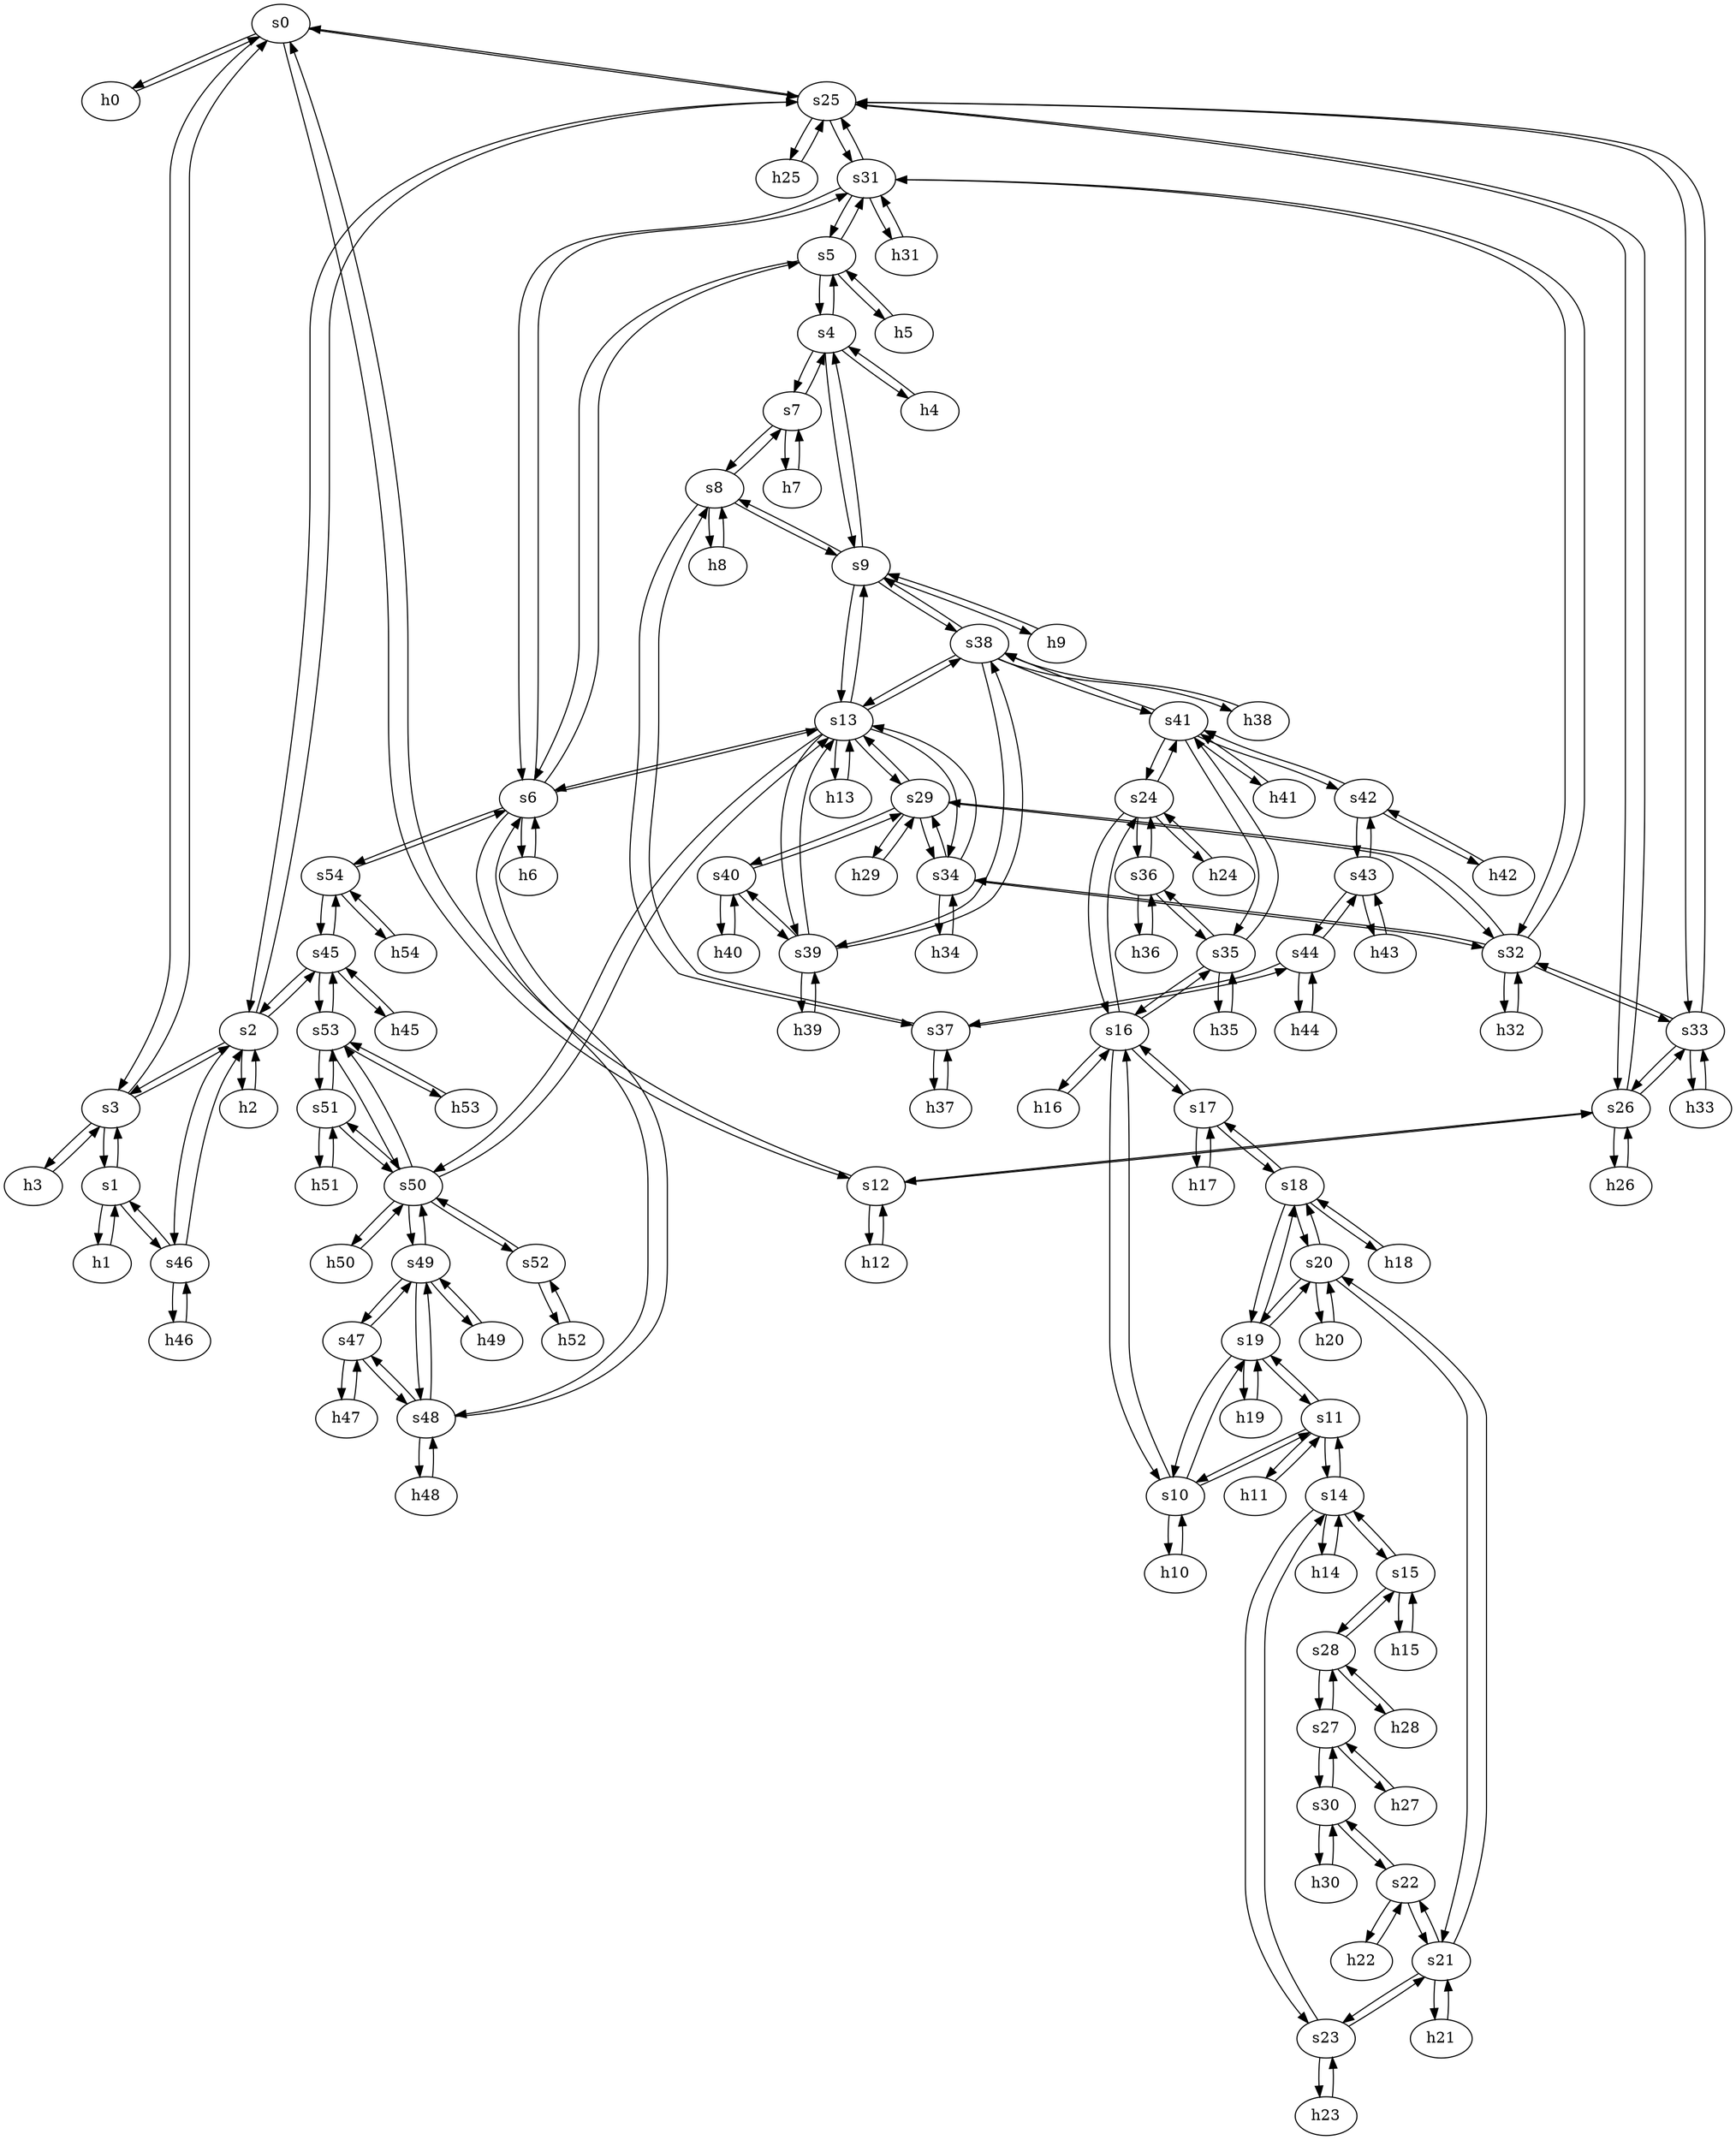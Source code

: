 strict digraph "Hibernia Atlantic " {
	s0	 [id=0,
		type=switch];
	h0	 [ip="111.0.0.0",
		mac="00:00:00:00:0:0",
		type=host];
	s0 -> h0	 [capacity="1Gbps",
		cost=1,
		dst_port=1,
		src_port=1];
	s25	 [id=25,
		type=switch];
	s0 -> s25	 [capacity="1Gbps",
		cost=1,
		dst_port=2,
		src_port=2];
	s3	 [id=3,
		type=switch];
	s0 -> s3	 [capacity="1Gbps",
		cost=1,
		dst_port=2,
		src_port=3];
	s12	 [id=12,
		type=switch];
	s0 -> s12	 [capacity="1Gbps",
		cost=1,
		dst_port=2,
		src_port=4];
	s7	 [id=7,
		type=switch];
	s8	 [id=8,
		type=switch];
	s7 -> s8	 [capacity="1Gbps",
		cost=1,
		dst_port=2,
		src_port=3];
	s4	 [id=4,
		type=switch];
	s7 -> s4	 [capacity="1Gbps",
		cost=1,
		dst_port=4,
		src_port=2];
	h7	 [ip="111.0.7.7",
		mac="00:00:00:00:7:7",
		type=host];
	s7 -> h7	 [capacity="1Gbps",
		cost=1,
		dst_port=1,
		src_port=1];
	h20	 [ip="111.0.20.20",
		mac="00:00:00:00:20:20",
		type=host];
	s20	 [id=20,
		type=switch];
	h20 -> s20	 [capacity="1Gbps",
		cost=1,
		dst_port=1,
		src_port=1];
	h47	 [ip="111.0.47.47",
		mac="00:00:00:00:47:47",
		type=host];
	s47	 [id=47,
		type=switch];
	h47 -> s47	 [capacity="1Gbps",
		cost=1,
		dst_port=1,
		src_port=1];
	h46	 [ip="111.0.46.46",
		mac="00:00:00:00:46:46",
		type=host];
	s46	 [id=46,
		type=switch];
	h46 -> s46	 [capacity="1Gbps",
		cost=1,
		dst_port=1,
		src_port=1];
	h45	 [ip="111.0.45.45",
		mac="00:00:00:00:45:45",
		type=host];
	s45	 [id=45,
		type=switch];
	h45 -> s45	 [capacity="1Gbps",
		cost=1,
		dst_port=1,
		src_port=1];
	h44	 [ip="111.0.44.44",
		mac="00:00:00:00:44:44",
		type=host];
	s44	 [id=44,
		type=switch];
	h44 -> s44	 [capacity="1Gbps",
		cost=1,
		dst_port=1,
		src_port=1];
	h43	 [ip="111.0.43.43",
		mac="00:00:00:00:43:43",
		type=host];
	s43	 [id=43,
		type=switch];
	h43 -> s43	 [capacity="1Gbps",
		cost=1,
		dst_port=1,
		src_port=1];
	s5	 [id=5,
		type=switch];
	s5 -> s4	 [capacity="1Gbps",
		cost=1,
		dst_port=3,
		src_port=2];
	s31	 [id=31,
		type=switch];
	s5 -> s31	 [capacity="1Gbps",
		cost=1,
		dst_port=2,
		src_port=4];
	h5	 [ip="111.0.5.5",
		mac="00:00:00:00:5:5",
		type=host];
	s5 -> h5	 [capacity="1Gbps",
		cost=1,
		dst_port=1,
		src_port=1];
	s6	 [id=6,
		type=switch];
	s5 -> s6	 [capacity="1Gbps",
		cost=1,
		dst_port=2,
		src_port=3];
	h41	 [ip="111.0.41.41",
		mac="00:00:00:00:41:41",
		type=host];
	s41	 [id=41,
		type=switch];
	h41 -> s41	 [capacity="1Gbps",
		cost=1,
		dst_port=1,
		src_port=1];
	h40	 [ip="111.0.40.40",
		mac="00:00:00:00:40:40",
		type=host];
	s40	 [id=40,
		type=switch];
	h40 -> s40	 [capacity="1Gbps",
		cost=1,
		dst_port=1,
		src_port=1];
	s9	 [id=9,
		type=switch];
	s4 -> s9	 [capacity="1Gbps",
		cost=1,
		dst_port=2,
		src_port=2];
	h4	 [ip="111.0.4.4",
		mac="00:00:00:00:4:4",
		type=host];
	s4 -> h4	 [capacity="1Gbps",
		cost=1,
		dst_port=1,
		src_port=1];
	s4 -> s5	 [capacity="1Gbps",
		cost=1,
		dst_port=2,
		src_port=3];
	s4 -> s7	 [capacity="1Gbps",
		cost=1,
		dst_port=2,
		src_port=4];
	h49	 [ip="111.0.49.49",
		mac="00:00:00:00:49:49",
		type=host];
	s49	 [id=49,
		type=switch];
	h49 -> s49	 [capacity="1Gbps",
		cost=1,
		dst_port=1,
		src_port=1];
	h48	 [ip="111.0.48.48",
		mac="00:00:00:00:48:48",
		type=host];
	s48	 [id=48,
		type=switch];
	h48 -> s48	 [capacity="1Gbps",
		cost=1,
		dst_port=1,
		src_port=1];
	s54	 [id=54,
		type=switch];
	s54 -> s6	 [capacity="1Gbps",
		cost=1,
		dst_port=5,
		src_port=2];
	s54 -> s45	 [capacity="1Gbps",
		cost=1,
		dst_port=4,
		src_port=3];
	h54	 [ip="111.0.54.54",
		mac="00:00:00:00:54:54",
		type=host];
	s54 -> h54	 [capacity="1Gbps",
		cost=1,
		dst_port=1,
		src_port=1];
	s53	 [id=53,
		type=switch];
	h53	 [ip="111.0.53.53",
		mac="00:00:00:00:53:53",
		type=host];
	s53 -> h53	 [capacity="1Gbps",
		cost=1,
		dst_port=1,
		src_port=1];
	s50	 [id=50,
		type=switch];
	s53 -> s50	 [capacity="1Gbps",
		cost=1,
		dst_port=6,
		src_port=3];
	s51	 [id=51,
		type=switch];
	s53 -> s51	 [capacity="1Gbps",
		cost=1,
		dst_port=3,
		src_port=4];
	s53 -> s45	 [capacity="1Gbps",
		cost=1,
		dst_port=3,
		src_port=2];
	s52	 [id=52,
		type=switch];
	s52 -> s50	 [capacity="1Gbps",
		cost=1,
		dst_port=5,
		src_port=2];
	h52	 [ip="111.0.52.52",
		mac="00:00:00:00:52:52",
		type=host];
	s52 -> h52	 [capacity="1Gbps",
		cost=1,
		dst_port=1,
		src_port=1];
	h51	 [ip="111.0.51.51",
		mac="00:00:00:00:51:51",
		type=host];
	s51 -> h51	 [capacity="1Gbps",
		cost=1,
		dst_port=1,
		src_port=1];
	s51 -> s50	 [capacity="1Gbps",
		cost=1,
		dst_port=4,
		src_port=2];
	s51 -> s53	 [capacity="1Gbps",
		cost=1,
		dst_port=4,
		src_port=3];
	h50	 [ip="111.0.50.50",
		mac="00:00:00:00:50:50",
		type=host];
	s50 -> h50	 [capacity="1Gbps",
		cost=1,
		dst_port=1,
		src_port=1];
	s50 -> s52	 [capacity="1Gbps",
		cost=1,
		dst_port=2,
		src_port=5];
	s50 -> s49	 [capacity="1Gbps",
		cost=1,
		dst_port=4,
		src_port=3];
	s50 -> s53	 [capacity="1Gbps",
		cost=1,
		dst_port=3,
		src_port=6];
	s13	 [id=13,
		type=switch];
	s50 -> s13	 [capacity="1Gbps",
		cost=1,
		dst_port=7,
		src_port=2];
	s50 -> s51	 [capacity="1Gbps",
		cost=1,
		dst_port=2,
		src_port=4];
	h54 -> s54	 [capacity="1Gbps",
		cost=1,
		dst_port=1,
		src_port=1];
	h50 -> s50	 [capacity="1Gbps",
		cost=1,
		dst_port=1,
		src_port=1];
	h51 -> s51	 [capacity="1Gbps",
		cost=1,
		dst_port=1,
		src_port=1];
	h52 -> s52	 [capacity="1Gbps",
		cost=1,
		dst_port=1,
		src_port=1];
	h53 -> s53	 [capacity="1Gbps",
		cost=1,
		dst_port=1,
		src_port=1];
	s44 -> s43	 [capacity="1Gbps",
		cost=1,
		dst_port=3,
		src_port=3];
	s37	 [id=37,
		type=switch];
	s44 -> s37	 [capacity="1Gbps",
		cost=1,
		dst_port=3,
		src_port=2];
	s44 -> h44	 [capacity="1Gbps",
		cost=1,
		dst_port=1,
		src_port=1];
	h24	 [ip="111.0.24.24",
		mac="00:00:00:00:24:24",
		type=host];
	s24	 [id=24,
		type=switch];
	h24 -> s24	 [capacity="1Gbps",
		cost=1,
		dst_port=1,
		src_port=1];
	s1	 [id=1,
		type=switch];
	s46 -> s1	 [capacity="1Gbps",
		cost=1,
		dst_port=3,
		src_port=2];
	s46 -> h46	 [capacity="1Gbps",
		cost=1,
		dst_port=1,
		src_port=1];
	s2	 [id=2,
		type=switch];
	s46 -> s2	 [capacity="1Gbps",
		cost=1,
		dst_port=5,
		src_port=3];
	s47 -> s49	 [capacity="1Gbps",
		cost=1,
		dst_port=2,
		src_port=3];
	s47 -> h47	 [capacity="1Gbps",
		cost=1,
		dst_port=1,
		src_port=1];
	s47 -> s48	 [capacity="1Gbps",
		cost=1,
		dst_port=3,
		src_port=2];
	s29	 [id=29,
		type=switch];
	s40 -> s29	 [capacity="1Gbps",
		cost=1,
		dst_port=3,
		src_port=2];
	s40 -> h40	 [capacity="1Gbps",
		cost=1,
		dst_port=1,
		src_port=1];
	s39	 [id=39,
		type=switch];
	s40 -> s39	 [capacity="1Gbps",
		cost=1,
		dst_port=4,
		src_port=3];
	s41 -> s24	 [capacity="1Gbps",
		cost=1,
		dst_port=3,
		src_port=2];
	s42	 [id=42,
		type=switch];
	s41 -> s42	 [capacity="1Gbps",
		cost=1,
		dst_port=2,
		src_port=5];
	s38	 [id=38,
		type=switch];
	s41 -> s38	 [capacity="1Gbps",
		cost=1,
		dst_port=5,
		src_port=4];
	s41 -> h41	 [capacity="1Gbps",
		cost=1,
		dst_port=1,
		src_port=1];
	s35	 [id=35,
		type=switch];
	s41 -> s35	 [capacity="1Gbps",
		cost=1,
		dst_port=3,
		src_port=3];
	s42 -> s41	 [capacity="1Gbps",
		cost=1,
		dst_port=5,
		src_port=2];
	h42	 [ip="111.0.42.42",
		mac="00:00:00:00:42:42",
		type=host];
	s42 -> h42	 [capacity="1Gbps",
		cost=1,
		dst_port=1,
		src_port=1];
	s42 -> s43	 [capacity="1Gbps",
		cost=1,
		dst_port=2,
		src_port=3];
	s43 -> h43	 [capacity="1Gbps",
		cost=1,
		dst_port=1,
		src_port=1];
	s43 -> s42	 [capacity="1Gbps",
		cost=1,
		dst_port=3,
		src_port=2];
	s43 -> s44	 [capacity="1Gbps",
		cost=1,
		dst_port=3,
		src_port=3];
	s48 -> s6	 [capacity="1Gbps",
		cost=1,
		dst_port=3,
		src_port=2];
	s48 -> s49	 [capacity="1Gbps",
		cost=1,
		dst_port=3,
		src_port=4];
	s48 -> h48	 [capacity="1Gbps",
		cost=1,
		dst_port=1,
		src_port=1];
	s48 -> s47	 [capacity="1Gbps",
		cost=1,
		dst_port=2,
		src_port=3];
	s49 -> s50	 [capacity="1Gbps",
		cost=1,
		dst_port=3,
		src_port=4];
	s49 -> h49	 [capacity="1Gbps",
		cost=1,
		dst_port=1,
		src_port=1];
	s49 -> s47	 [capacity="1Gbps",
		cost=1,
		dst_port=3,
		src_port=2];
	s49 -> s48	 [capacity="1Gbps",
		cost=1,
		dst_port=4,
		src_port=3];
	h42 -> s42	 [capacity="1Gbps",
		cost=1,
		dst_port=1,
		src_port=1];
	s45 -> s54	 [capacity="1Gbps",
		cost=1,
		dst_port=3,
		src_port=4];
	s45 -> h45	 [capacity="1Gbps",
		cost=1,
		dst_port=1,
		src_port=1];
	s45 -> s53	 [capacity="1Gbps",
		cost=1,
		dst_port=2,
		src_port=3];
	s45 -> s2	 [capacity="1Gbps",
		cost=1,
		dst_port=4,
		src_port=2];
	s19	 [id=19,
		type=switch];
	s19 -> s20	 [capacity="1Gbps",
		cost=1,
		dst_port=3,
		src_port=5];
	s10	 [id=10,
		type=switch];
	s19 -> s10	 [capacity="1Gbps",
		cost=1,
		dst_port=3,
		src_port=2];
	h19	 [ip="111.0.19.19",
		mac="00:00:00:00:19:19",
		type=host];
	s19 -> h19	 [capacity="1Gbps",
		cost=1,
		dst_port=1,
		src_port=1];
	s11	 [id=11,
		type=switch];
	s19 -> s11	 [capacity="1Gbps",
		cost=1,
		dst_port=3,
		src_port=3];
	s18	 [id=18,
		type=switch];
	s19 -> s18	 [capacity="1Gbps",
		cost=1,
		dst_port=3,
		src_port=4];
	s18 -> s20	 [capacity="1Gbps",
		cost=1,
		dst_port=2,
		src_port=4];
	s17	 [id=17,
		type=switch];
	s18 -> s17	 [capacity="1Gbps",
		cost=1,
		dst_port=3,
		src_port=2];
	h18	 [ip="111.0.18.18",
		mac="00:00:00:00:18:18",
		type=host];
	s18 -> h18	 [capacity="1Gbps",
		cost=1,
		dst_port=1,
		src_port=1];
	s18 -> s19	 [capacity="1Gbps",
		cost=1,
		dst_port=4,
		src_port=3];
	s13 -> s29	 [capacity="1Gbps",
		cost=1,
		dst_port=2,
		src_port=8];
	s34	 [id=34,
		type=switch];
	s13 -> s34	 [capacity="1Gbps",
		cost=1,
		dst_port=2,
		src_port=4];
	s13 -> s38	 [capacity="1Gbps",
		cost=1,
		dst_port=3,
		src_port=5];
	s13 -> s50	 [capacity="1Gbps",
		cost=1,
		dst_port=2,
		src_port=7];
	s13 -> s9	 [capacity="1Gbps",
		cost=1,
		dst_port=4,
		src_port=3];
	s13 -> s39	 [capacity="1Gbps",
		cost=1,
		dst_port=2,
		src_port=6];
	s13 -> s6	 [capacity="1Gbps",
		cost=1,
		dst_port=4,
		src_port=2];
	h13	 [ip="111.0.13.13",
		mac="00:00:00:00:13:13",
		type=host];
	s13 -> h13	 [capacity="1Gbps",
		cost=1,
		dst_port=1,
		src_port=1];
	s26	 [id=26,
		type=switch];
	s12 -> s26	 [capacity="1Gbps",
		cost=1,
		dst_port=2,
		src_port=3];
	s12 -> s0	 [capacity="1Gbps",
		cost=1,
		dst_port=4,
		src_port=2];
	h12	 [ip="111.0.12.12",
		mac="00:00:00:00:12:12",
		type=host];
	s12 -> h12	 [capacity="1Gbps",
		cost=1,
		dst_port=1,
		src_port=1];
	s11 -> s10	 [capacity="1Gbps",
		cost=1,
		dst_port=4,
		src_port=2];
	s14	 [id=14,
		type=switch];
	s11 -> s14	 [capacity="1Gbps",
		cost=1,
		dst_port=2,
		src_port=4];
	s11 -> s19	 [capacity="1Gbps",
		cost=1,
		dst_port=3,
		src_port=3];
	h11	 [ip="111.0.11.11",
		mac="00:00:00:00:11:11",
		type=host];
	s11 -> h11	 [capacity="1Gbps",
		cost=1,
		dst_port=1,
		src_port=1];
	h10	 [ip="111.0.10.10",
		mac="00:00:00:00:10:10",
		type=host];
	s10 -> h10	 [capacity="1Gbps",
		cost=1,
		dst_port=1,
		src_port=1];
	s10 -> s19	 [capacity="1Gbps",
		cost=1,
		dst_port=2,
		src_port=3];
	s10 -> s11	 [capacity="1Gbps",
		cost=1,
		dst_port=2,
		src_port=4];
	s16	 [id=16,
		type=switch];
	s10 -> s16	 [capacity="1Gbps",
		cost=1,
		dst_port=2,
		src_port=2];
	h17	 [ip="111.0.17.17",
		mac="00:00:00:00:17:17",
		type=host];
	s17 -> h17	 [capacity="1Gbps",
		cost=1,
		dst_port=1,
		src_port=1];
	s17 -> s18	 [capacity="1Gbps",
		cost=1,
		dst_port=2,
		src_port=3];
	s17 -> s16	 [capacity="1Gbps",
		cost=1,
		dst_port=4,
		src_port=2];
	s16 -> s24	 [capacity="1Gbps",
		cost=1,
		dst_port=2,
		src_port=3];
	s16 -> s10	 [capacity="1Gbps",
		cost=1,
		dst_port=2,
		src_port=2];
	s16 -> s17	 [capacity="1Gbps",
		cost=1,
		dst_port=2,
		src_port=4];
	s16 -> s35	 [capacity="1Gbps",
		cost=1,
		dst_port=2,
		src_port=5];
	h16	 [ip="111.0.16.16",
		mac="00:00:00:00:16:16",
		type=host];
	s16 -> h16	 [capacity="1Gbps",
		cost=1,
		dst_port=1,
		src_port=1];
	s15	 [id=15,
		type=switch];
	s28	 [id=28,
		type=switch];
	s15 -> s28	 [capacity="1Gbps",
		cost=1,
		dst_port=2,
		src_port=3];
	s15 -> s14	 [capacity="1Gbps",
		cost=1,
		dst_port=3,
		src_port=2];
	h15	 [ip="111.0.15.15",
		mac="00:00:00:00:15:15",
		type=host];
	s15 -> h15	 [capacity="1Gbps",
		cost=1,
		dst_port=1,
		src_port=1];
	s23	 [id=23,
		type=switch];
	s14 -> s23	 [capacity="1Gbps",
		cost=1,
		dst_port=2,
		src_port=4];
	s14 -> s11	 [capacity="1Gbps",
		cost=1,
		dst_port=4,
		src_port=2];
	h14	 [ip="111.0.14.14",
		mac="00:00:00:00:14:14",
		type=host];
	s14 -> h14	 [capacity="1Gbps",
		cost=1,
		dst_port=1,
		src_port=1];
	s14 -> s15	 [capacity="1Gbps",
		cost=1,
		dst_port=2,
		src_port=3];
	h8	 [ip="111.0.8.8",
		mac="00:00:00:00:8:8",
		type=host];
	h8 -> s8	 [capacity="1Gbps",
		cost=1,
		dst_port=1,
		src_port=1];
	h9	 [ip="111.0.9.9",
		mac="00:00:00:00:9:9",
		type=host];
	h9 -> s9	 [capacity="1Gbps",
		cost=1,
		dst_port=1,
		src_port=1];
	h2	 [ip="111.0.2.2",
		mac="00:00:00:00:2:2",
		type=host];
	h2 -> s2	 [capacity="1Gbps",
		cost=1,
		dst_port=1,
		src_port=1];
	h3	 [ip="111.0.3.3",
		mac="00:00:00:00:3:3",
		type=host];
	h3 -> s3	 [capacity="1Gbps",
		cost=1,
		dst_port=1,
		src_port=1];
	h0 -> s0	 [capacity="1Gbps",
		cost=1,
		dst_port=1,
		src_port=1];
	h1	 [ip="111.0.1.1",
		mac="00:00:00:00:1:1",
		type=host];
	h1 -> s1	 [capacity="1Gbps",
		cost=1,
		dst_port=1,
		src_port=1];
	h6	 [ip="111.0.6.6",
		mac="00:00:00:00:6:6",
		type=host];
	h6 -> s6	 [capacity="1Gbps",
		cost=1,
		dst_port=1,
		src_port=1];
	h7 -> s7	 [capacity="1Gbps",
		cost=1,
		dst_port=1,
		src_port=1];
	h4 -> s4	 [capacity="1Gbps",
		cost=1,
		dst_port=1,
		src_port=1];
	h5 -> s5	 [capacity="1Gbps",
		cost=1,
		dst_port=1,
		src_port=1];
	s39 -> s40	 [capacity="1Gbps",
		cost=1,
		dst_port=3,
		src_port=4];
	s39 -> s38	 [capacity="1Gbps",
		cost=1,
		dst_port=4,
		src_port=3];
	h39	 [ip="111.0.39.39",
		mac="00:00:00:00:39:39",
		type=host];
	s39 -> h39	 [capacity="1Gbps",
		cost=1,
		dst_port=1,
		src_port=1];
	s39 -> s13	 [capacity="1Gbps",
		cost=1,
		dst_port=6,
		src_port=2];
	s38 -> s41	 [capacity="1Gbps",
		cost=1,
		dst_port=4,
		src_port=5];
	h38	 [ip="111.0.38.38",
		mac="00:00:00:00:38:38",
		type=host];
	s38 -> h38	 [capacity="1Gbps",
		cost=1,
		dst_port=1,
		src_port=1];
	s38 -> s9	 [capacity="1Gbps",
		cost=1,
		dst_port=5,
		src_port=2];
	s38 -> s39	 [capacity="1Gbps",
		cost=1,
		dst_port=3,
		src_port=4];
	s38 -> s13	 [capacity="1Gbps",
		cost=1,
		dst_port=5,
		src_port=3];
	s35 -> s41	 [capacity="1Gbps",
		cost=1,
		dst_port=3,
		src_port=3];
	h35	 [ip="111.0.35.35",
		mac="00:00:00:00:35:35",
		type=host];
	s35 -> h35	 [capacity="1Gbps",
		cost=1,
		dst_port=1,
		src_port=1];
	s36	 [id=36,
		type=switch];
	s35 -> s36	 [capacity="1Gbps",
		cost=1,
		dst_port=3,
		src_port=4];
	s35 -> s16	 [capacity="1Gbps",
		cost=1,
		dst_port=5,
		src_port=2];
	s34 -> s29	 [capacity="1Gbps",
		cost=1,
		dst_port=5,
		src_port=3];
	s32	 [id=32,
		type=switch];
	s34 -> s32	 [capacity="1Gbps",
		cost=1,
		dst_port=5,
		src_port=4];
	h34	 [ip="111.0.34.34",
		mac="00:00:00:00:34:34",
		type=host];
	s34 -> h34	 [capacity="1Gbps",
		cost=1,
		dst_port=1,
		src_port=1];
	s34 -> s13	 [capacity="1Gbps",
		cost=1,
		dst_port=4,
		src_port=2];
	s37 -> s8	 [capacity="1Gbps",
		cost=1,
		dst_port=4,
		src_port=2];
	h37	 [ip="111.0.37.37",
		mac="00:00:00:00:37:37",
		type=host];
	s37 -> h37	 [capacity="1Gbps",
		cost=1,
		dst_port=1,
		src_port=1];
	s37 -> s44	 [capacity="1Gbps",
		cost=1,
		dst_port=2,
		src_port=3];
	s36 -> s24	 [capacity="1Gbps",
		cost=1,
		dst_port=4,
		src_port=2];
	h36	 [ip="111.0.36.36",
		mac="00:00:00:00:36:36",
		type=host];
	s36 -> h36	 [capacity="1Gbps",
		cost=1,
		dst_port=1,
		src_port=1];
	s36 -> s35	 [capacity="1Gbps",
		cost=1,
		dst_port=4,
		src_port=3];
	h31	 [ip="111.0.31.31",
		mac="00:00:00:00:31:31",
		type=host];
	s31 -> h31	 [capacity="1Gbps",
		cost=1,
		dst_port=1,
		src_port=1];
	s31 -> s6	 [capacity="1Gbps",
		cost=1,
		dst_port=6,
		src_port=3];
	s31 -> s32	 [capacity="1Gbps",
		cost=1,
		dst_port=3,
		src_port=5];
	s31 -> s25	 [capacity="1Gbps",
		cost=1,
		dst_port=6,
		src_port=4];
	s31 -> s5	 [capacity="1Gbps",
		cost=1,
		dst_port=4,
		src_port=2];
	s30	 [id=30,
		type=switch];
	s27	 [id=27,
		type=switch];
	s30 -> s27	 [capacity="1Gbps",
		cost=1,
		dst_port=3,
		src_port=3];
	h30	 [ip="111.0.30.30",
		mac="00:00:00:00:30:30",
		type=host];
	s30 -> h30	 [capacity="1Gbps",
		cost=1,
		dst_port=1,
		src_port=1];
	s22	 [id=22,
		type=switch];
	s30 -> s22	 [capacity="1Gbps",
		cost=1,
		dst_port=3,
		src_port=2];
	s33	 [id=33,
		type=switch];
	s33 -> s26	 [capacity="1Gbps",
		cost=1,
		dst_port=4,
		src_port=3];
	h33	 [ip="111.0.33.33",
		mac="00:00:00:00:33:33",
		type=host];
	s33 -> h33	 [capacity="1Gbps",
		cost=1,
		dst_port=1,
		src_port=1];
	s33 -> s32	 [capacity="1Gbps",
		cost=1,
		dst_port=4,
		src_port=4];
	s33 -> s25	 [capacity="1Gbps",
		cost=1,
		dst_port=4,
		src_port=2];
	s32 -> s29	 [capacity="1Gbps",
		cost=1,
		dst_port=4,
		src_port=2];
	s32 -> s34	 [capacity="1Gbps",
		cost=1,
		dst_port=4,
		src_port=5];
	s32 -> s31	 [capacity="1Gbps",
		cost=1,
		dst_port=5,
		src_port=3];
	h32	 [ip="111.0.32.32",
		mac="00:00:00:00:32:32",
		type=host];
	s32 -> h32	 [capacity="1Gbps",
		cost=1,
		dst_port=1,
		src_port=1];
	s32 -> s33	 [capacity="1Gbps",
		cost=1,
		dst_port=4,
		src_port=4];
	h18 -> s18	 [capacity="1Gbps",
		cost=1,
		dst_port=1,
		src_port=1];
	h19 -> s19	 [capacity="1Gbps",
		cost=1,
		dst_port=1,
		src_port=1];
	h10 -> s10	 [capacity="1Gbps",
		cost=1,
		dst_port=1,
		src_port=1];
	h11 -> s11	 [capacity="1Gbps",
		cost=1,
		dst_port=1,
		src_port=1];
	h12 -> s12	 [capacity="1Gbps",
		cost=1,
		dst_port=1,
		src_port=1];
	h13 -> s13	 [capacity="1Gbps",
		cost=1,
		dst_port=1,
		src_port=1];
	h14 -> s14	 [capacity="1Gbps",
		cost=1,
		dst_port=1,
		src_port=1];
	h15 -> s15	 [capacity="1Gbps",
		cost=1,
		dst_port=1,
		src_port=1];
	h16 -> s16	 [capacity="1Gbps",
		cost=1,
		dst_port=1,
		src_port=1];
	h17 -> s17	 [capacity="1Gbps",
		cost=1,
		dst_port=1,
		src_port=1];
	s9 -> s8	 [capacity="1Gbps",
		cost=1,
		dst_port=3,
		src_port=3];
	s9 -> h9	 [capacity="1Gbps",
		cost=1,
		dst_port=1,
		src_port=1];
	s9 -> s38	 [capacity="1Gbps",
		cost=1,
		dst_port=2,
		src_port=5];
	s9 -> s4	 [capacity="1Gbps",
		cost=1,
		dst_port=2,
		src_port=2];
	s9 -> s13	 [capacity="1Gbps",
		cost=1,
		dst_port=3,
		src_port=4];
	s8 -> h8	 [capacity="1Gbps",
		cost=1,
		dst_port=1,
		src_port=1];
	s8 -> s9	 [capacity="1Gbps",
		cost=1,
		dst_port=3,
		src_port=3];
	s8 -> s37	 [capacity="1Gbps",
		cost=1,
		dst_port=2,
		src_port=4];
	s8 -> s7	 [capacity="1Gbps",
		cost=1,
		dst_port=3,
		src_port=2];
	h29	 [ip="111.0.29.29",
		mac="00:00:00:00:29:29",
		type=host];
	h29 -> s29	 [capacity="1Gbps",
		cost=1,
		dst_port=1,
		src_port=1];
	h28	 [ip="111.0.28.28",
		mac="00:00:00:00:28:28",
		type=host];
	h28 -> s28	 [capacity="1Gbps",
		cost=1,
		dst_port=1,
		src_port=1];
	s23 -> s14	 [capacity="1Gbps",
		cost=1,
		dst_port=4,
		src_port=2];
	s21	 [id=21,
		type=switch];
	s23 -> s21	 [capacity="1Gbps",
		cost=1,
		dst_port=4,
		src_port=3];
	h23	 [ip="111.0.23.23",
		mac="00:00:00:00:23:23",
		type=host];
	s23 -> h23	 [capacity="1Gbps",
		cost=1,
		dst_port=1,
		src_port=1];
	s3 -> s1	 [capacity="1Gbps",
		cost=1,
		dst_port=2,
		src_port=3];
	s3 -> s0	 [capacity="1Gbps",
		cost=1,
		dst_port=3,
		src_port=2];
	s3 -> h3	 [capacity="1Gbps",
		cost=1,
		dst_port=1,
		src_port=1];
	s3 -> s2	 [capacity="1Gbps",
		cost=1,
		dst_port=3,
		src_port=4];
	s2 -> s46	 [capacity="1Gbps",
		cost=1,
		dst_port=3,
		src_port=5];
	s2 -> h2	 [capacity="1Gbps",
		cost=1,
		dst_port=1,
		src_port=1];
	s2 -> s25	 [capacity="1Gbps",
		cost=1,
		dst_port=3,
		src_port=2];
	s2 -> s3	 [capacity="1Gbps",
		cost=1,
		dst_port=4,
		src_port=3];
	s2 -> s45	 [capacity="1Gbps",
		cost=1,
		dst_port=2,
		src_port=4];
	s1 -> s46	 [capacity="1Gbps",
		cost=1,
		dst_port=2,
		src_port=3];
	s1 -> s3	 [capacity="1Gbps",
		cost=1,
		dst_port=3,
		src_port=2];
	s1 -> h1	 [capacity="1Gbps",
		cost=1,
		dst_port=1,
		src_port=1];
	h26	 [ip="111.0.26.26",
		mac="00:00:00:00:26:26",
		type=host];
	h26 -> s26	 [capacity="1Gbps",
		cost=1,
		dst_port=1,
		src_port=1];
	h21	 [ip="111.0.21.21",
		mac="00:00:00:00:21:21",
		type=host];
	h21 -> s21	 [capacity="1Gbps",
		cost=1,
		dst_port=1,
		src_port=1];
	s6 -> s54	 [capacity="1Gbps",
		cost=1,
		dst_port=2,
		src_port=5];
	s6 -> s31	 [capacity="1Gbps",
		cost=1,
		dst_port=3,
		src_port=6];
	s6 -> h6	 [capacity="1Gbps",
		cost=1,
		dst_port=1,
		src_port=1];
	s6 -> s13	 [capacity="1Gbps",
		cost=1,
		dst_port=2,
		src_port=4];
	s6 -> s5	 [capacity="1Gbps",
		cost=1,
		dst_port=3,
		src_port=2];
	s6 -> s48	 [capacity="1Gbps",
		cost=1,
		dst_port=2,
		src_port=3];
	h23 -> s23	 [capacity="1Gbps",
		cost=1,
		dst_port=1,
		src_port=1];
	h22	 [ip="111.0.22.22",
		mac="00:00:00:00:22:22",
		type=host];
	h22 -> s22	 [capacity="1Gbps",
		cost=1,
		dst_port=1,
		src_port=1];
	h32 -> s32	 [capacity="1Gbps",
		cost=1,
		dst_port=1,
		src_port=1];
	h33 -> s33	 [capacity="1Gbps",
		cost=1,
		dst_port=1,
		src_port=1];
	h30 -> s30	 [capacity="1Gbps",
		cost=1,
		dst_port=1,
		src_port=1];
	h31 -> s31	 [capacity="1Gbps",
		cost=1,
		dst_port=1,
		src_port=1];
	h36 -> s36	 [capacity="1Gbps",
		cost=1,
		dst_port=1,
		src_port=1];
	h37 -> s37	 [capacity="1Gbps",
		cost=1,
		dst_port=1,
		src_port=1];
	h34 -> s34	 [capacity="1Gbps",
		cost=1,
		dst_port=1,
		src_port=1];
	h35 -> s35	 [capacity="1Gbps",
		cost=1,
		dst_port=1,
		src_port=1];
	h38 -> s38	 [capacity="1Gbps",
		cost=1,
		dst_port=1,
		src_port=1];
	h39 -> s39	 [capacity="1Gbps",
		cost=1,
		dst_port=1,
		src_port=1];
	s22 -> s30	 [capacity="1Gbps",
		cost=1,
		dst_port=2,
		src_port=3];
	s22 -> s21	 [capacity="1Gbps",
		cost=1,
		dst_port=3,
		src_port=2];
	s22 -> h22	 [capacity="1Gbps",
		cost=1,
		dst_port=1,
		src_port=1];
	h25	 [ip="111.0.25.25",
		mac="00:00:00:00:25:25",
		type=host];
	h25 -> s25	 [capacity="1Gbps",
		cost=1,
		dst_port=1,
		src_port=1];
	s20 -> s21	 [capacity="1Gbps",
		cost=1,
		dst_port=2,
		src_port=4];
	s20 -> s19	 [capacity="1Gbps",
		cost=1,
		dst_port=5,
		src_port=3];
	s20 -> h20	 [capacity="1Gbps",
		cost=1,
		dst_port=1,
		src_port=1];
	s20 -> s18	 [capacity="1Gbps",
		cost=1,
		dst_port=4,
		src_port=2];
	s21 -> s20	 [capacity="1Gbps",
		cost=1,
		dst_port=4,
		src_port=2];
	s21 -> s23	 [capacity="1Gbps",
		cost=1,
		dst_port=3,
		src_port=4];
	s21 -> h21	 [capacity="1Gbps",
		cost=1,
		dst_port=1,
		src_port=1];
	s21 -> s22	 [capacity="1Gbps",
		cost=1,
		dst_port=2,
		src_port=3];
	s26 -> h26	 [capacity="1Gbps",
		cost=1,
		dst_port=1,
		src_port=1];
	s26 -> s25	 [capacity="1Gbps",
		cost=1,
		dst_port=5,
		src_port=3];
	s26 -> s12	 [capacity="1Gbps",
		cost=1,
		dst_port=3,
		src_port=2];
	s26 -> s33	 [capacity="1Gbps",
		cost=1,
		dst_port=3,
		src_port=4];
	h27	 [ip="111.0.27.27",
		mac="00:00:00:00:27:27",
		type=host];
	s27 -> h27	 [capacity="1Gbps",
		cost=1,
		dst_port=1,
		src_port=1];
	s27 -> s28	 [capacity="1Gbps",
		cost=1,
		dst_port=3,
		src_port=2];
	s27 -> s30	 [capacity="1Gbps",
		cost=1,
		dst_port=3,
		src_port=3];
	s24 -> s41	 [capacity="1Gbps",
		cost=1,
		dst_port=2,
		src_port=3];
	s24 -> h24	 [capacity="1Gbps",
		cost=1,
		dst_port=1,
		src_port=1];
	s24 -> s36	 [capacity="1Gbps",
		cost=1,
		dst_port=2,
		src_port=4];
	s24 -> s16	 [capacity="1Gbps",
		cost=1,
		dst_port=3,
		src_port=2];
	s25 -> s26	 [capacity="1Gbps",
		cost=1,
		dst_port=3,
		src_port=5];
	s25 -> h25	 [capacity="1Gbps",
		cost=1,
		dst_port=1,
		src_port=1];
	s25 -> s31	 [capacity="1Gbps",
		cost=1,
		dst_port=4,
		src_port=6];
	s25 -> s0	 [capacity="1Gbps",
		cost=1,
		dst_port=2,
		src_port=2];
	s25 -> s33	 [capacity="1Gbps",
		cost=1,
		dst_port=2,
		src_port=4];
	s25 -> s2	 [capacity="1Gbps",
		cost=1,
		dst_port=2,
		src_port=3];
	s28 -> s27	 [capacity="1Gbps",
		cost=1,
		dst_port=2,
		src_port=3];
	s28 -> h28	 [capacity="1Gbps",
		cost=1,
		dst_port=1,
		src_port=1];
	s28 -> s15	 [capacity="1Gbps",
		cost=1,
		dst_port=3,
		src_port=2];
	s29 -> s40	 [capacity="1Gbps",
		cost=1,
		dst_port=2,
		src_port=3];
	s29 -> h29	 [capacity="1Gbps",
		cost=1,
		dst_port=1,
		src_port=1];
	s29 -> s34	 [capacity="1Gbps",
		cost=1,
		dst_port=3,
		src_port=5];
	s29 -> s32	 [capacity="1Gbps",
		cost=1,
		dst_port=2,
		src_port=4];
	s29 -> s13	 [capacity="1Gbps",
		cost=1,
		dst_port=8,
		src_port=2];
	h27 -> s27	 [capacity="1Gbps",
		cost=1,
		dst_port=1,
		src_port=1];
}
